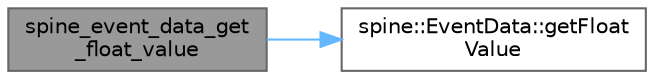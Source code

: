 digraph "spine_event_data_get_float_value"
{
 // LATEX_PDF_SIZE
  bgcolor="transparent";
  edge [fontname=Helvetica,fontsize=10,labelfontname=Helvetica,labelfontsize=10];
  node [fontname=Helvetica,fontsize=10,shape=box,height=0.2,width=0.4];
  rankdir="LR";
  Node1 [id="Node000001",label="spine_event_data_get\l_float_value",height=0.2,width=0.4,color="gray40", fillcolor="grey60", style="filled", fontcolor="black",tooltip=" "];
  Node1 -> Node2 [id="edge1_Node000001_Node000002",color="steelblue1",style="solid",tooltip=" "];
  Node2 [id="Node000002",label="spine::EventData::getFloat\lValue",height=0.2,width=0.4,color="grey40", fillcolor="white", style="filled",URL="$classspine_1_1_event_data.html#a03ad49b8b87ff13a6f168b29d46a1568",tooltip=" "];
}
